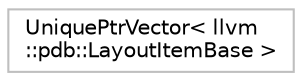 digraph "Graphical Class Hierarchy"
{
 // LATEX_PDF_SIZE
  bgcolor="transparent";
  edge [fontname="Helvetica",fontsize="10",labelfontname="Helvetica",labelfontsize="10"];
  node [fontname="Helvetica",fontsize="10",shape=record];
  rankdir="LR";
  Node0 [label="UniquePtrVector\< llvm\l::pdb::LayoutItemBase \>",height=0.2,width=0.4,color="grey75",tooltip=" "];
}
